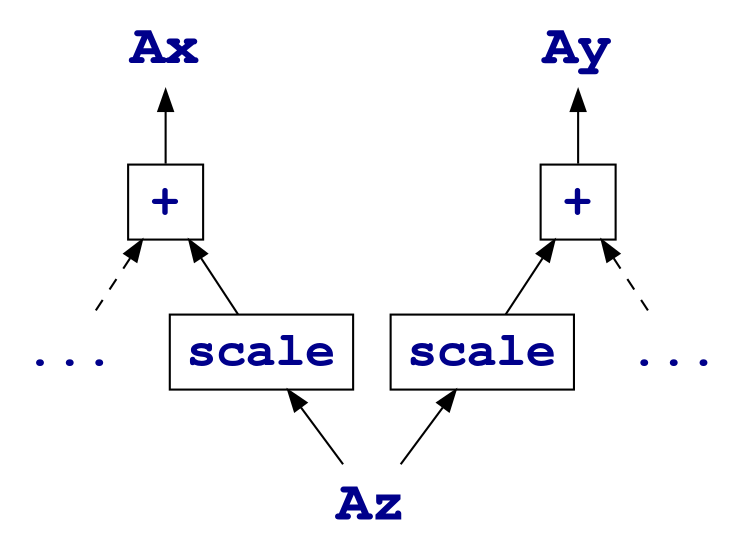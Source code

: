 digraph G {
    graph [dpi="100"]
    node [shape=square, fontsize="24", fontname="courier bold", fontcolor="blue4"]
    edge [fontsize="24", fontname="courier bold", fontcolor="blue4", dir="back"]

    Ax    [label="Ax", shape="none", fontsize="28"]
    Ay    [label="Ay", shape="none", fontsize="28"]
    xsum  [label="+"]
    xdots [label="...", shape="none"]
    // xmore [label="...", shape="none"]
    ysum  [label="+"]
    // ymore [label="...", shape="none"]
    xmul   [label="scale", shape="rectangle"]
    ymul   [label="scale", shape="rectangle"]
    ydots [label="...", shape="none"]    

    Az    [label="Az", shape="none", fontsize="28"]
    
    Ax -> xsum -> xmul -> Az
    xsum -> xdots [style="dashed"]
    // xsum -> xmore [style="dashed"]
    Ay -> ysum -> ymul -> Az
    ysum -> ydots [style="dashed"]
    // ysum -> ymore [style="dashed"]
}

